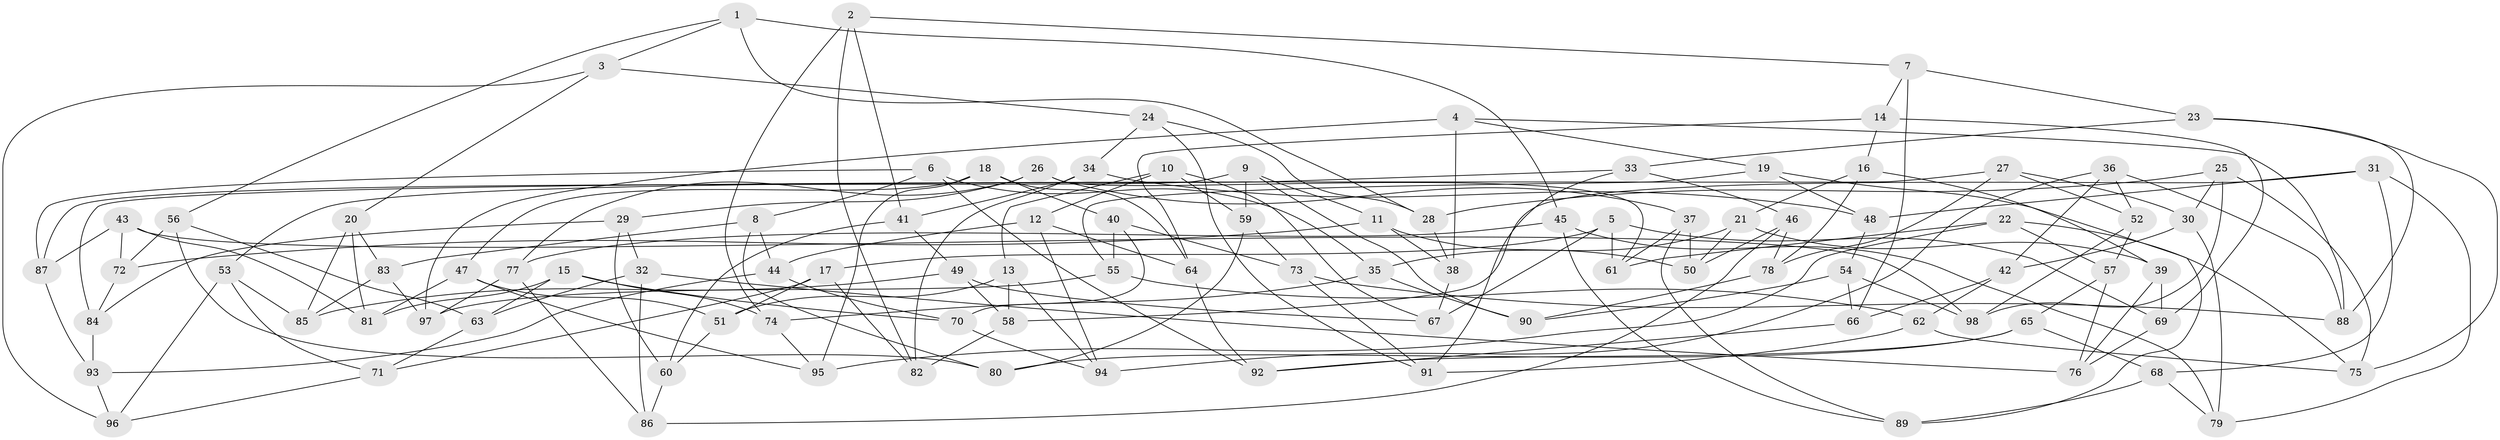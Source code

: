 // Generated by graph-tools (version 1.1) at 2025/11/02/27/25 16:11:47]
// undirected, 98 vertices, 196 edges
graph export_dot {
graph [start="1"]
  node [color=gray90,style=filled];
  1;
  2;
  3;
  4;
  5;
  6;
  7;
  8;
  9;
  10;
  11;
  12;
  13;
  14;
  15;
  16;
  17;
  18;
  19;
  20;
  21;
  22;
  23;
  24;
  25;
  26;
  27;
  28;
  29;
  30;
  31;
  32;
  33;
  34;
  35;
  36;
  37;
  38;
  39;
  40;
  41;
  42;
  43;
  44;
  45;
  46;
  47;
  48;
  49;
  50;
  51;
  52;
  53;
  54;
  55;
  56;
  57;
  58;
  59;
  60;
  61;
  62;
  63;
  64;
  65;
  66;
  67;
  68;
  69;
  70;
  71;
  72;
  73;
  74;
  75;
  76;
  77;
  78;
  79;
  80;
  81;
  82;
  83;
  84;
  85;
  86;
  87;
  88;
  89;
  90;
  91;
  92;
  93;
  94;
  95;
  96;
  97;
  98;
  1 -- 3;
  1 -- 28;
  1 -- 56;
  1 -- 45;
  2 -- 7;
  2 -- 74;
  2 -- 82;
  2 -- 41;
  3 -- 96;
  3 -- 24;
  3 -- 20;
  4 -- 97;
  4 -- 19;
  4 -- 38;
  4 -- 88;
  5 -- 17;
  5 -- 61;
  5 -- 69;
  5 -- 67;
  6 -- 8;
  6 -- 35;
  6 -- 87;
  6 -- 92;
  7 -- 66;
  7 -- 14;
  7 -- 23;
  8 -- 83;
  8 -- 44;
  8 -- 80;
  9 -- 87;
  9 -- 11;
  9 -- 90;
  9 -- 59;
  10 -- 59;
  10 -- 13;
  10 -- 67;
  10 -- 12;
  11 -- 38;
  11 -- 50;
  11 -- 72;
  12 -- 64;
  12 -- 94;
  12 -- 44;
  13 -- 51;
  13 -- 58;
  13 -- 94;
  14 -- 16;
  14 -- 64;
  14 -- 69;
  15 -- 63;
  15 -- 74;
  15 -- 81;
  15 -- 70;
  16 -- 78;
  16 -- 21;
  16 -- 39;
  17 -- 71;
  17 -- 51;
  17 -- 82;
  18 -- 64;
  18 -- 40;
  18 -- 47;
  18 -- 95;
  19 -- 89;
  19 -- 48;
  19 -- 55;
  20 -- 83;
  20 -- 81;
  20 -- 85;
  21 -- 50;
  21 -- 35;
  21 -- 39;
  22 -- 61;
  22 -- 57;
  22 -- 75;
  22 -- 95;
  23 -- 88;
  23 -- 33;
  23 -- 75;
  24 -- 34;
  24 -- 28;
  24 -- 91;
  25 -- 98;
  25 -- 75;
  25 -- 30;
  25 -- 28;
  26 -- 77;
  26 -- 37;
  26 -- 61;
  26 -- 29;
  27 -- 30;
  27 -- 84;
  27 -- 78;
  27 -- 52;
  28 -- 38;
  29 -- 60;
  29 -- 84;
  29 -- 32;
  30 -- 79;
  30 -- 42;
  31 -- 58;
  31 -- 79;
  31 -- 48;
  31 -- 68;
  32 -- 76;
  32 -- 86;
  32 -- 63;
  33 -- 91;
  33 -- 46;
  33 -- 53;
  34 -- 82;
  34 -- 48;
  34 -- 41;
  35 -- 90;
  35 -- 74;
  36 -- 42;
  36 -- 94;
  36 -- 88;
  36 -- 52;
  37 -- 61;
  37 -- 89;
  37 -- 50;
  38 -- 67;
  39 -- 69;
  39 -- 76;
  40 -- 55;
  40 -- 73;
  40 -- 70;
  41 -- 60;
  41 -- 49;
  42 -- 62;
  42 -- 66;
  43 -- 81;
  43 -- 98;
  43 -- 72;
  43 -- 87;
  44 -- 70;
  44 -- 93;
  45 -- 79;
  45 -- 77;
  45 -- 89;
  46 -- 78;
  46 -- 86;
  46 -- 50;
  47 -- 81;
  47 -- 51;
  47 -- 95;
  48 -- 54;
  49 -- 58;
  49 -- 85;
  49 -- 67;
  51 -- 60;
  52 -- 98;
  52 -- 57;
  53 -- 96;
  53 -- 71;
  53 -- 85;
  54 -- 66;
  54 -- 98;
  54 -- 90;
  55 -- 97;
  55 -- 62;
  56 -- 72;
  56 -- 80;
  56 -- 63;
  57 -- 76;
  57 -- 65;
  58 -- 82;
  59 -- 80;
  59 -- 73;
  60 -- 86;
  62 -- 91;
  62 -- 75;
  63 -- 71;
  64 -- 92;
  65 -- 92;
  65 -- 68;
  65 -- 80;
  66 -- 92;
  68 -- 89;
  68 -- 79;
  69 -- 76;
  70 -- 94;
  71 -- 96;
  72 -- 84;
  73 -- 88;
  73 -- 91;
  74 -- 95;
  77 -- 86;
  77 -- 97;
  78 -- 90;
  83 -- 85;
  83 -- 97;
  84 -- 93;
  87 -- 93;
  93 -- 96;
}
